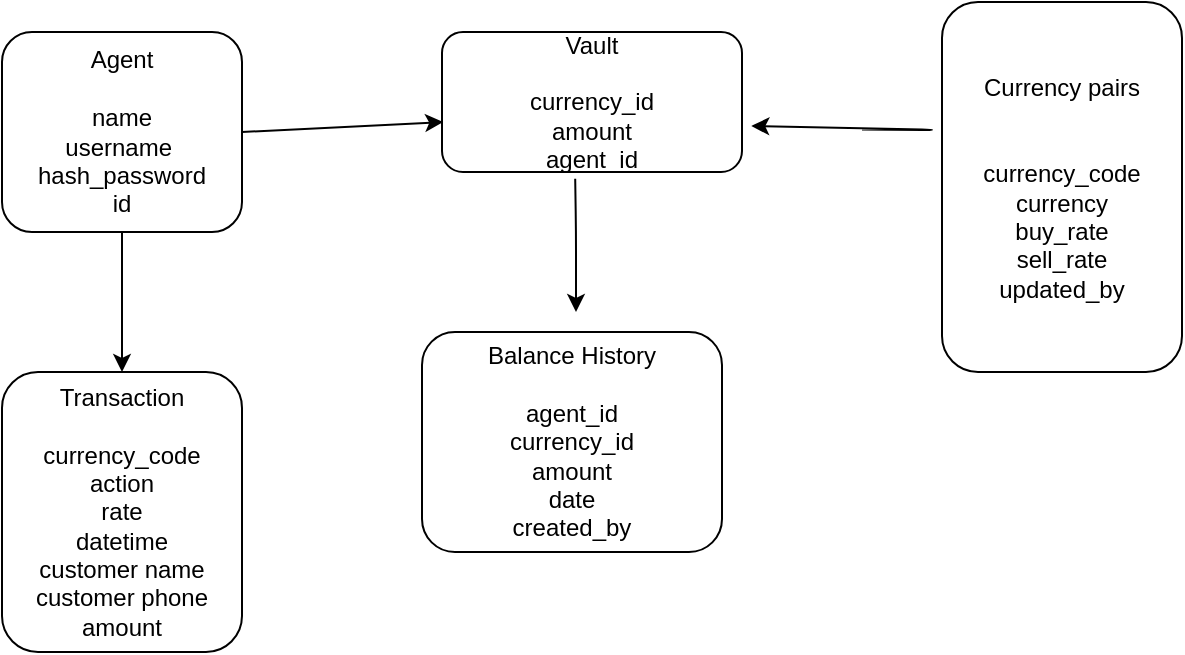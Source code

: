<mxfile>
    <diagram id="8X7keAAUkCYeNsxqTZ2R" name="Page-1">
        <mxGraphModel dx="753" dy="330" grid="1" gridSize="10" guides="1" tooltips="1" connect="1" arrows="1" fold="1" page="1" pageScale="1" pageWidth="850" pageHeight="1100" math="0" shadow="0">
            <root>
                <mxCell id="0"/>
                <mxCell id="1" parent="0"/>
                <mxCell id="2" value="Agent&lt;br&gt;&lt;br&gt;name&lt;br&gt;username&amp;nbsp;&lt;br&gt;hash_password&lt;br&gt;id" style="rounded=1;whiteSpace=wrap;html=1;" parent="1" vertex="1">
                    <mxGeometry x="80" y="90" width="120" height="100" as="geometry"/>
                </mxCell>
                <mxCell id="3" value="Currency pairs&lt;br&gt;&lt;br&gt;&lt;br&gt;currency_code&lt;br&gt;currency&lt;br&gt;buy_rate&lt;br&gt;sell_rate&lt;br&gt;updated_by" style="rounded=1;whiteSpace=wrap;html=1;" parent="1" vertex="1">
                    <mxGeometry x="550" y="75" width="120" height="185" as="geometry"/>
                </mxCell>
                <mxCell id="4" value="Transaction&lt;br&gt;&lt;br&gt;currency_code&lt;br&gt;action&lt;br&gt;rate&lt;br&gt;datetime&lt;br&gt;customer name&lt;br&gt;customer phone&lt;br&gt;amount" style="rounded=1;whiteSpace=wrap;html=1;" parent="1" vertex="1">
                    <mxGeometry x="80" y="260" width="120" height="140" as="geometry"/>
                </mxCell>
                <mxCell id="6" value="Vault&lt;br&gt;&lt;br&gt;currency_id&lt;br&gt;amount&lt;br&gt;agent_id" style="rounded=1;whiteSpace=wrap;html=1;" parent="1" vertex="1">
                    <mxGeometry x="300" y="90" width="150" height="70" as="geometry"/>
                </mxCell>
                <mxCell id="7" value="Balance History&lt;br&gt;&lt;br&gt;agent_id&lt;br&gt;currency_id&lt;br&gt;amount&lt;br&gt;date&lt;br&gt;created_by" style="rounded=1;whiteSpace=wrap;html=1;" parent="1" vertex="1">
                    <mxGeometry x="290" y="240" width="150" height="110" as="geometry"/>
                </mxCell>
                <mxCell id="8" value="" style="endArrow=classic;html=1;exitX=1;exitY=0.5;exitDx=0;exitDy=0;entryX=0.004;entryY=0.643;entryDx=0;entryDy=0;entryPerimeter=0;" parent="1" source="2" target="6" edge="1">
                    <mxGeometry width="50" height="50" relative="1" as="geometry">
                        <mxPoint x="360" y="240" as="sourcePoint"/>
                        <mxPoint x="410" y="190" as="targetPoint"/>
                    </mxGeometry>
                </mxCell>
                <mxCell id="9" value="" style="endArrow=classic;html=1;exitX=0.444;exitY=1.048;exitDx=0;exitDy=0;exitPerimeter=0;" parent="1" source="6" edge="1">
                    <mxGeometry width="50" height="50" relative="1" as="geometry">
                        <mxPoint x="360" y="240" as="sourcePoint"/>
                        <mxPoint x="367" y="230" as="targetPoint"/>
                        <Array as="points">
                            <mxPoint x="367" y="190"/>
                        </Array>
                    </mxGeometry>
                </mxCell>
                <mxCell id="11" value="" style="endArrow=classic;html=1;" parent="1" source="2" edge="1">
                    <mxGeometry width="50" height="50" relative="1" as="geometry">
                        <mxPoint x="150" y="400" as="sourcePoint"/>
                        <mxPoint x="140" y="260" as="targetPoint"/>
                    </mxGeometry>
                </mxCell>
                <mxCell id="12" value="" style="endArrow=classic;html=1;exitX=1;exitY=0.5;exitDx=0;exitDy=0;entryX=1.031;entryY=0.671;entryDx=0;entryDy=0;entryPerimeter=0;" parent="1" target="6" edge="1">
                    <mxGeometry width="50" height="50" relative="1" as="geometry">
                        <mxPoint x="510" y="138.75" as="sourcePoint"/>
                        <mxPoint x="610" y="141.25" as="targetPoint"/>
                        <Array as="points">
                            <mxPoint x="550" y="139"/>
                        </Array>
                    </mxGeometry>
                </mxCell>
            </root>
        </mxGraphModel>
    </diagram>
</mxfile>